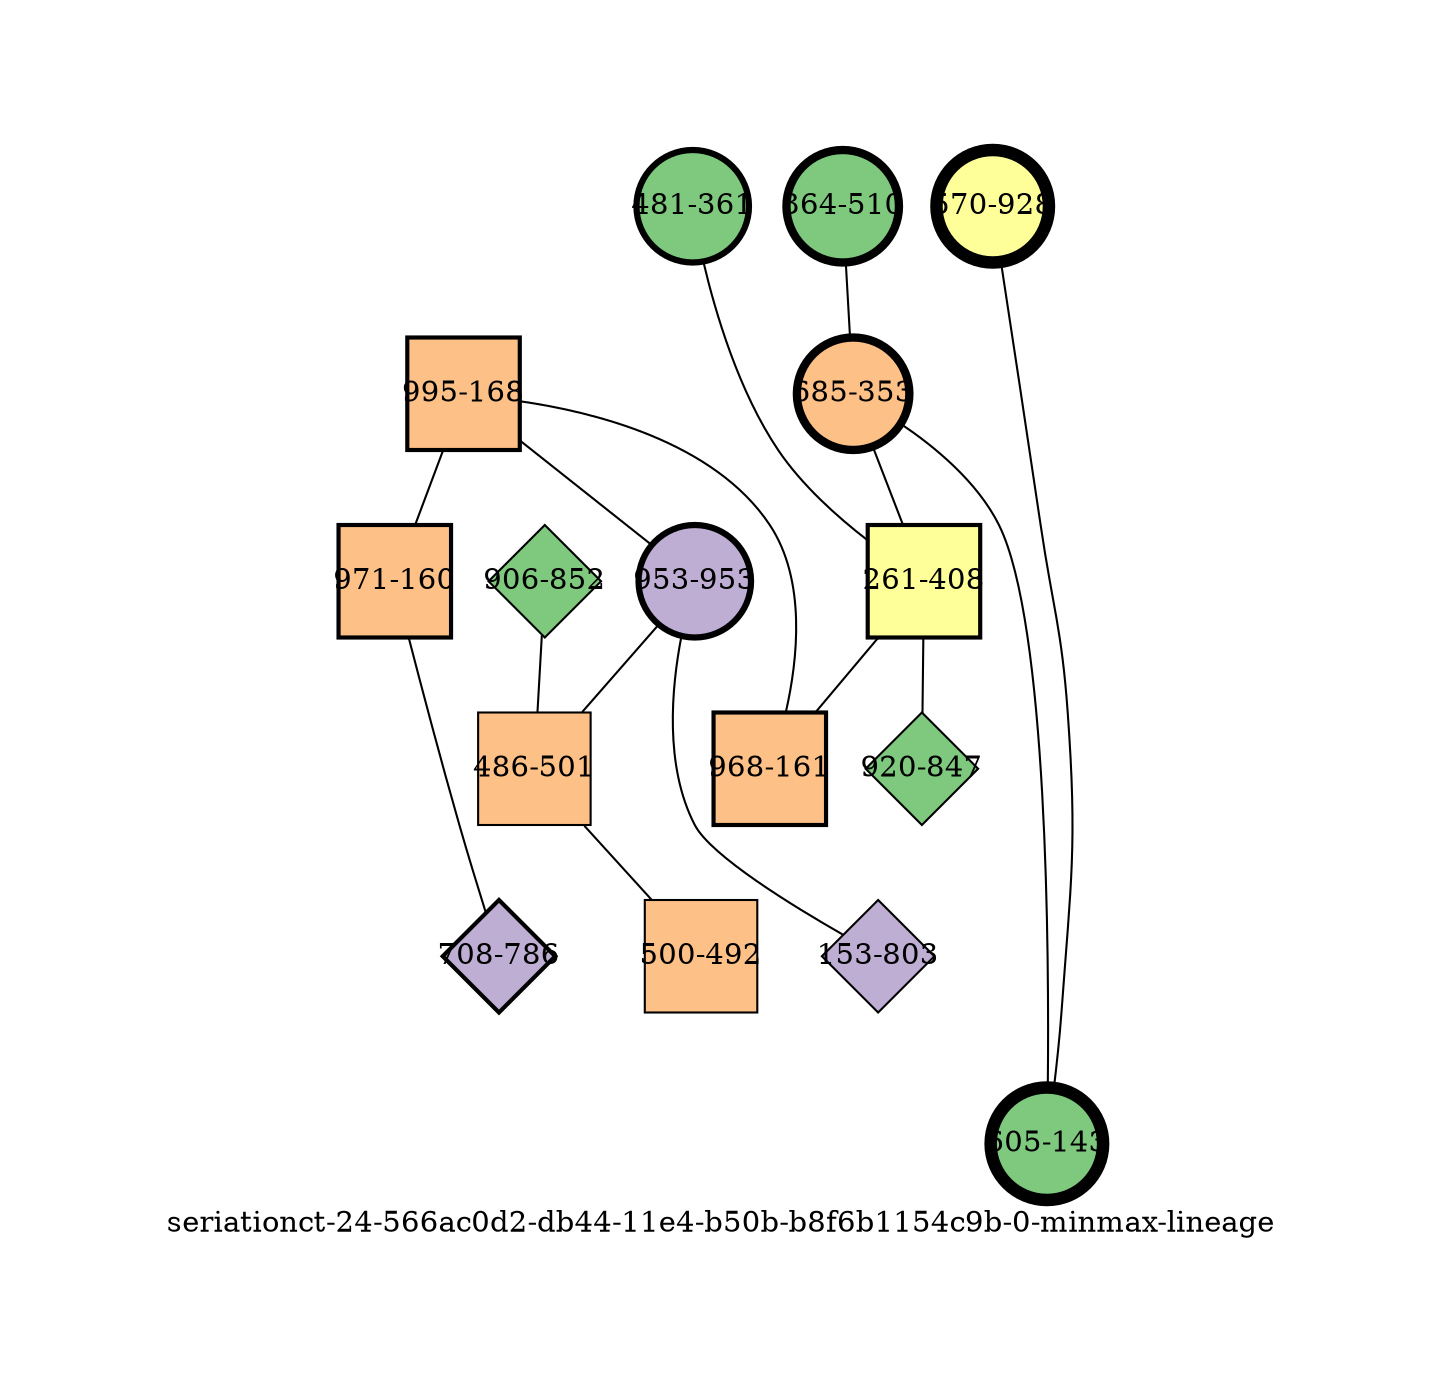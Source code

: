 strict graph "seriationct-24-566ac0d2-db44-11e4-b50b-b8f6b1154c9b-0-minmax-lineage" {
labelloc=b;
ratio=auto;
pad="1.0";
label="seriationct-24-566ac0d2-db44-11e4-b50b-b8f6b1154c9b-0-minmax-lineage";
node [width="0.75", style=filled, fixedsize=true, height="0.75", shape=circle, label=""];
0 [xCoordinate="852.0", appears_in_slice=1, yCoordinate="906.0", colorscheme=accent6, lineage_id=2, short_label="906-852", label="906-852", shape=diamond, cluster_id=0, fillcolor=1, size="500.0", id=0, penwidth="1.0"];
1 [xCoordinate="168.0", appears_in_slice=2, yCoordinate="995.0", colorscheme=accent6, lineage_id=1, short_label="995-168", label="995-168", shape=square, cluster_id=2, fillcolor=3, size="500.0", id=1, penwidth="2.0"];
2 [xCoordinate="953.0", appears_in_slice=3, yCoordinate="953.0", colorscheme=accent6, lineage_id=0, short_label="953-953", label="953-953", shape=circle, cluster_id=1, fillcolor=2, size="500.0", id=2, penwidth="3.0"];
3 [xCoordinate="361.0", appears_in_slice=3, yCoordinate="481.0", colorscheme=accent6, lineage_id=0, short_label="481-361", label="481-361", shape=circle, cluster_id=0, fillcolor=1, size="500.0", id=3, penwidth="3.0"];
4 [xCoordinate="160.0", appears_in_slice=2, yCoordinate="971.0", colorscheme=accent6, lineage_id=1, short_label="971-160", label="971-160", shape=square, cluster_id=2, fillcolor=3, size="500.0", id=4, penwidth="2.0"];
5 [xCoordinate="510.0", appears_in_slice=4, yCoordinate="364.0", colorscheme=accent6, lineage_id=0, short_label="364-510", label="364-510", shape=circle, cluster_id=0, fillcolor=1, size="500.0", id=5, penwidth="4.0"];
6 [xCoordinate="353.0", appears_in_slice=4, yCoordinate="685.0", colorscheme=accent6, lineage_id=0, short_label="685-353", label="685-353", shape=circle, cluster_id=2, fillcolor=3, size="500.0", id=6, penwidth="4.0"];
7 [xCoordinate="786.0", appears_in_slice=2, yCoordinate="708.0", colorscheme=accent6, lineage_id=2, short_label="708-786", label="708-786", shape=diamond, cluster_id=1, fillcolor=2, size="500.0", id=7, penwidth="2.0"];
8 [xCoordinate="928.0", appears_in_slice=6, yCoordinate="570.0", colorscheme=accent6, lineage_id=0, short_label="570-928", label="570-928", shape=circle, cluster_id=3, fillcolor=4, size="500.0", id=8, penwidth="6.0"];
9 [xCoordinate="408.0", appears_in_slice=2, yCoordinate="261.0", colorscheme=accent6, lineage_id=1, short_label="261-408", label="261-408", shape=square, cluster_id=3, fillcolor=4, size="500.0", id=9, penwidth="2.0"];
10 [xCoordinate="501.0", appears_in_slice=1, yCoordinate="486.0", colorscheme=accent6, lineage_id=1, short_label="486-501", label="486-501", shape=square, cluster_id=2, fillcolor=3, size="500.0", id=10, penwidth="1.0"];
11 [xCoordinate="492.0", appears_in_slice=1, yCoordinate="500.0", colorscheme=accent6, lineage_id=1, short_label="500-492", label="500-492", shape=square, cluster_id=2, fillcolor=3, size="500.0", id=11, penwidth="1.0"];
12 [xCoordinate="803.0", appears_in_slice=1, yCoordinate="153.0", colorscheme=accent6, lineage_id=2, short_label="153-803", label="153-803", shape=diamond, cluster_id=1, fillcolor=2, size="500.0", id=12, penwidth="1.0"];
13 [xCoordinate="847.0", appears_in_slice=1, yCoordinate="920.0", colorscheme=accent6, lineage_id=2, short_label="920-847", label="920-847", shape=diamond, cluster_id=0, fillcolor=1, size="500.0", id=13, penwidth="1.0"];
14 [xCoordinate="143.0", appears_in_slice=6, yCoordinate="605.0", colorscheme=accent6, lineage_id=0, short_label="605-143", label="605-143", shape=circle, cluster_id=0, fillcolor=1, size="500.0", id=14, penwidth="6.0"];
15 [xCoordinate="161.0", appears_in_slice=2, yCoordinate="968.0", colorscheme=accent6, lineage_id=1, short_label="968-161", label="968-161", shape=square, cluster_id=2, fillcolor=3, size="500.0", id=15, penwidth="2.0"];
0 -- 10  [inverseweight="1.88785462786", weight="0.529701802904"];
1 -- 2  [inverseweight="2.73473222102", weight="0.365666514737"];
1 -- 4  [inverseweight="13.4014066855", weight="0.0746190324247"];
1 -- 15  [inverseweight="2.4270700814", weight="0.412019417018"];
2 -- 10  [inverseweight="1.5587143639", weight="0.641554362467"];
2 -- 12  [inverseweight="1.46075242519", weight="0.684578702561"];
3 -- 9  [inverseweight="1.48666057388", weight="0.672648496616"];
4 -- 7  [inverseweight="14.2915487619", weight="0.0699714227381"];
5 -- 6  [inverseweight="1.83664718558", weight="0.54447038487"];
6 -- 9  [inverseweight="1.51247337787", weight="0.661168662294"];
6 -- 14  [inverseweight="1.49030138074", weight="0.671005216075"];
8 -- 14  [inverseweight="1.73075668539", weight="0.577781965797"];
9 -- 13  [inverseweight="1.64834368632", weight="0.606669597063"];
9 -- 15  [inverseweight="21.9264504827", weight="0.045607017004"];
10 -- 11  [inverseweight="28.4901441149", weight="0.0350998575496"];
}
